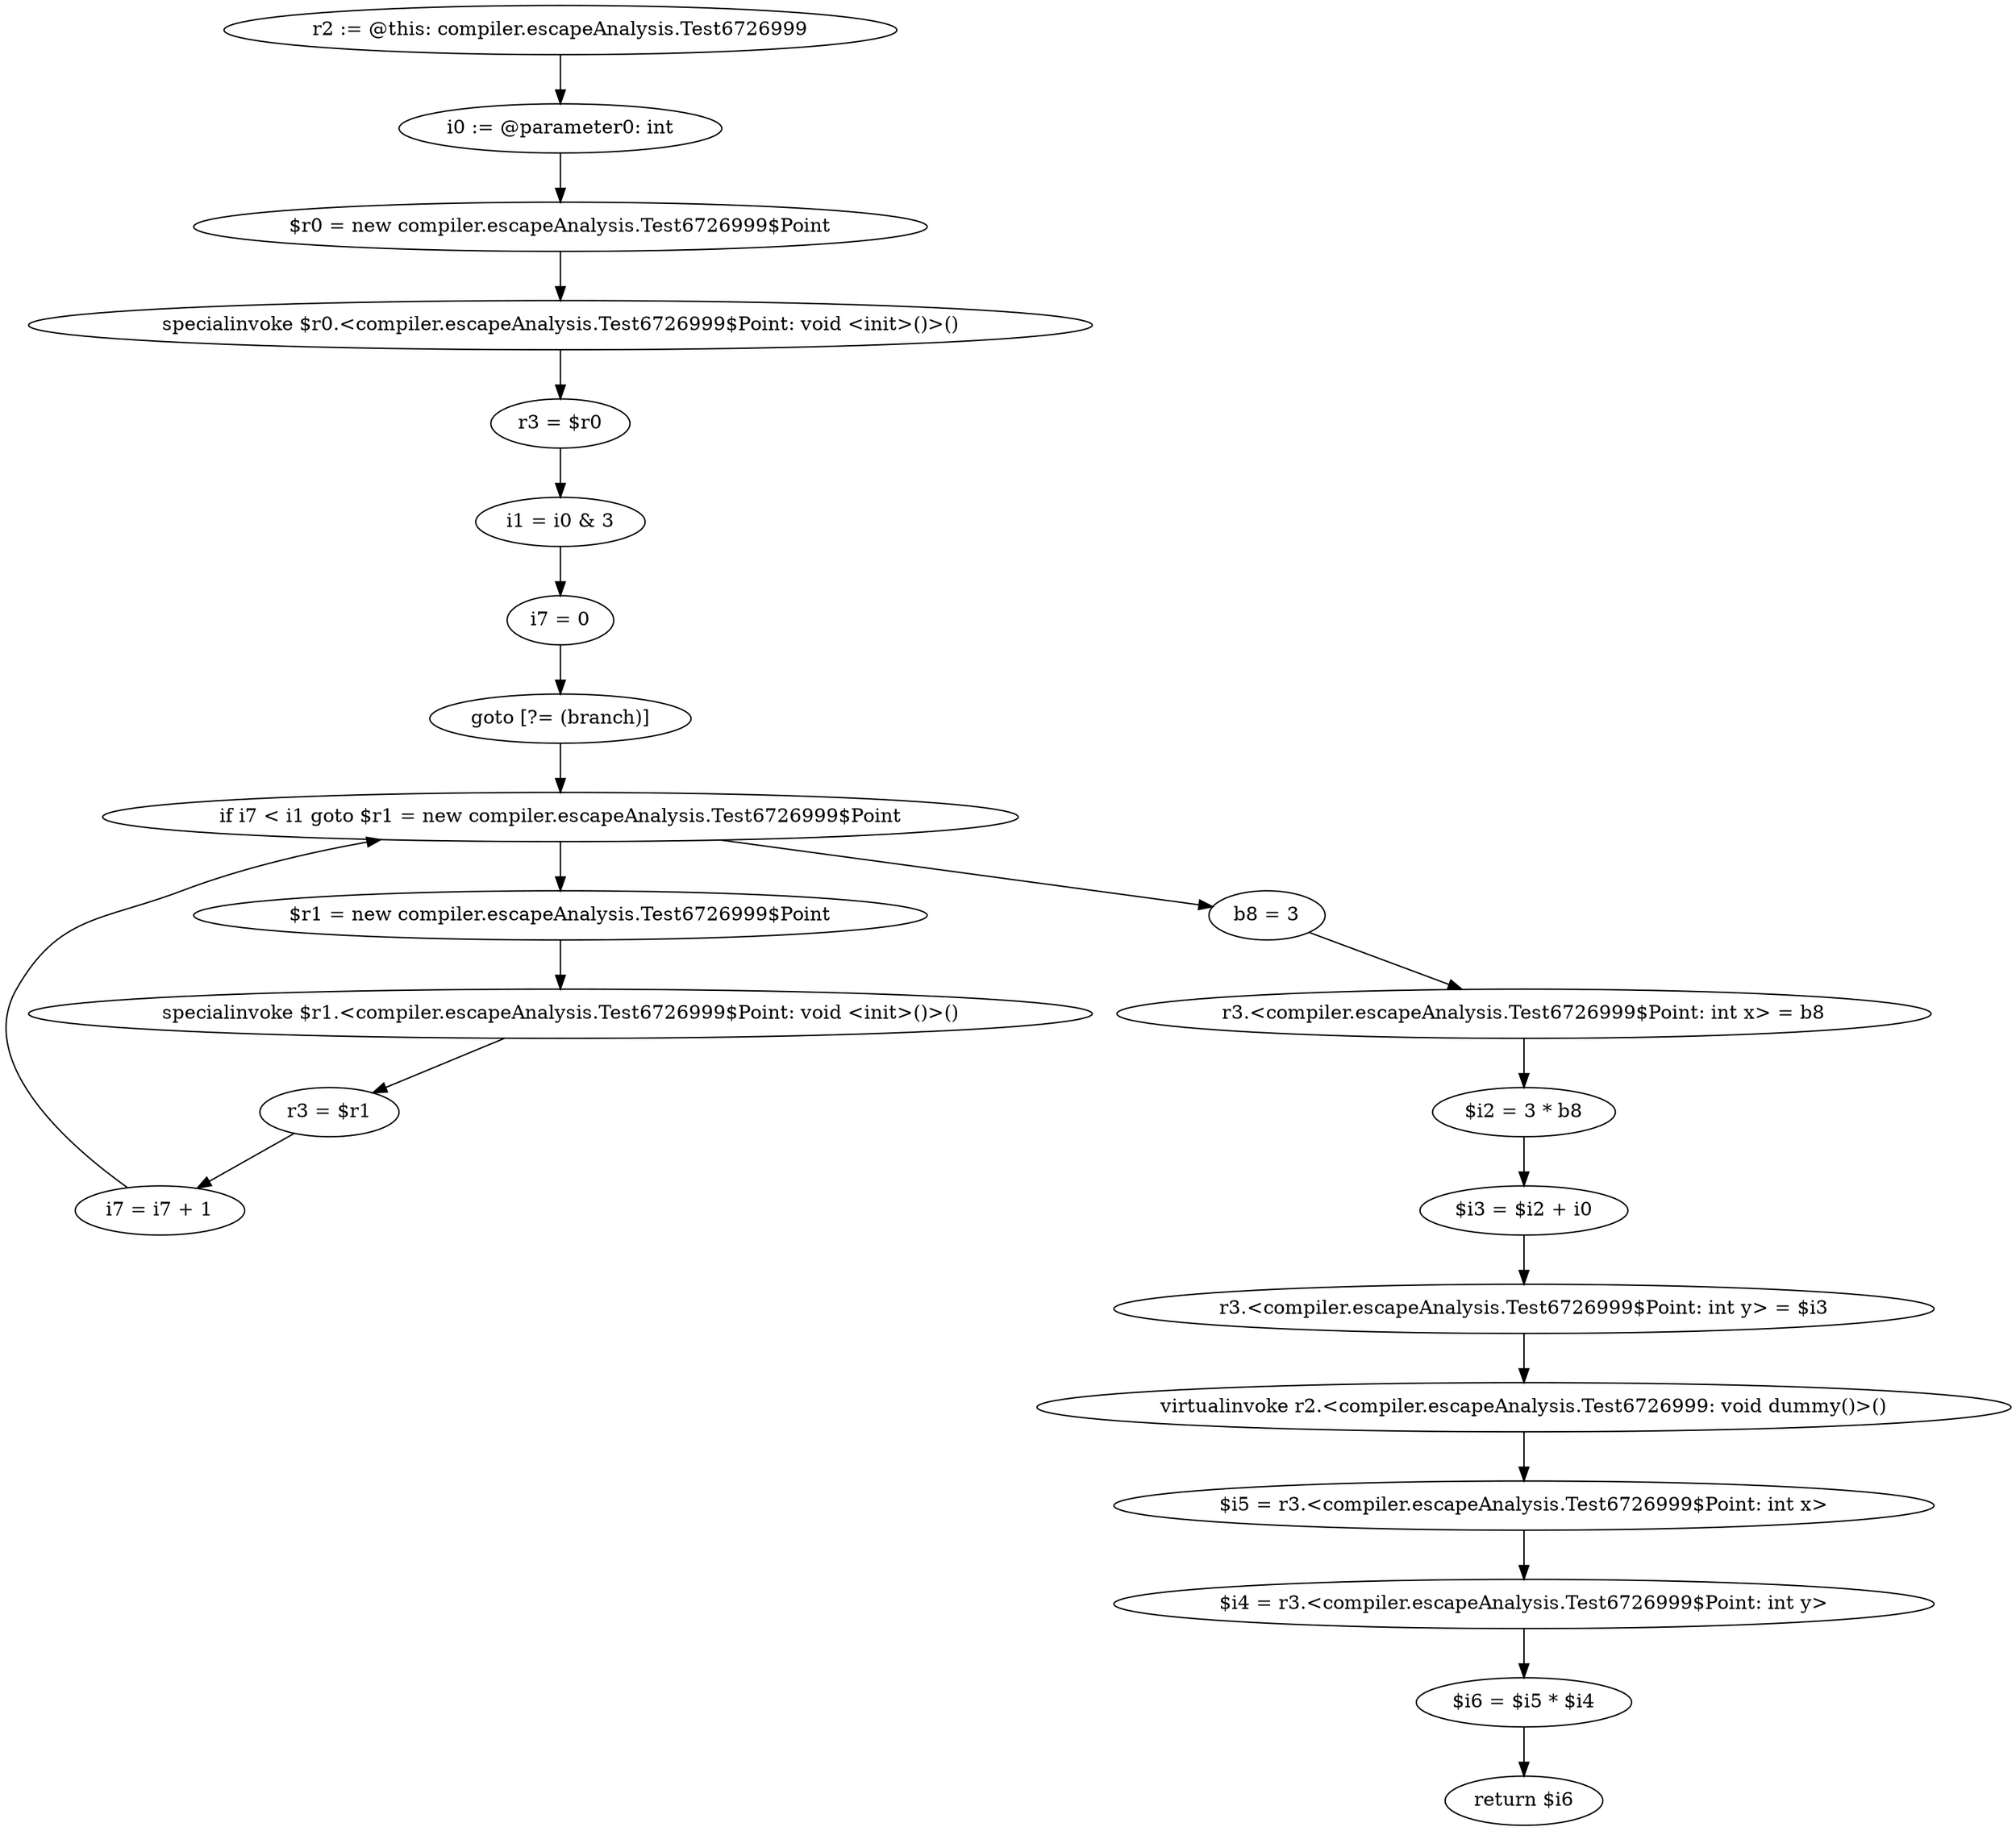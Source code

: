 digraph "unitGraph" {
    "r2 := @this: compiler.escapeAnalysis.Test6726999"
    "i0 := @parameter0: int"
    "$r0 = new compiler.escapeAnalysis.Test6726999$Point"
    "specialinvoke $r0.<compiler.escapeAnalysis.Test6726999$Point: void <init>()>()"
    "r3 = $r0"
    "i1 = i0 & 3"
    "i7 = 0"
    "goto [?= (branch)]"
    "$r1 = new compiler.escapeAnalysis.Test6726999$Point"
    "specialinvoke $r1.<compiler.escapeAnalysis.Test6726999$Point: void <init>()>()"
    "r3 = $r1"
    "i7 = i7 + 1"
    "if i7 < i1 goto $r1 = new compiler.escapeAnalysis.Test6726999$Point"
    "b8 = 3"
    "r3.<compiler.escapeAnalysis.Test6726999$Point: int x> = b8"
    "$i2 = 3 * b8"
    "$i3 = $i2 + i0"
    "r3.<compiler.escapeAnalysis.Test6726999$Point: int y> = $i3"
    "virtualinvoke r2.<compiler.escapeAnalysis.Test6726999: void dummy()>()"
    "$i5 = r3.<compiler.escapeAnalysis.Test6726999$Point: int x>"
    "$i4 = r3.<compiler.escapeAnalysis.Test6726999$Point: int y>"
    "$i6 = $i5 * $i4"
    "return $i6"
    "r2 := @this: compiler.escapeAnalysis.Test6726999"->"i0 := @parameter0: int";
    "i0 := @parameter0: int"->"$r0 = new compiler.escapeAnalysis.Test6726999$Point";
    "$r0 = new compiler.escapeAnalysis.Test6726999$Point"->"specialinvoke $r0.<compiler.escapeAnalysis.Test6726999$Point: void <init>()>()";
    "specialinvoke $r0.<compiler.escapeAnalysis.Test6726999$Point: void <init>()>()"->"r3 = $r0";
    "r3 = $r0"->"i1 = i0 & 3";
    "i1 = i0 & 3"->"i7 = 0";
    "i7 = 0"->"goto [?= (branch)]";
    "goto [?= (branch)]"->"if i7 < i1 goto $r1 = new compiler.escapeAnalysis.Test6726999$Point";
    "$r1 = new compiler.escapeAnalysis.Test6726999$Point"->"specialinvoke $r1.<compiler.escapeAnalysis.Test6726999$Point: void <init>()>()";
    "specialinvoke $r1.<compiler.escapeAnalysis.Test6726999$Point: void <init>()>()"->"r3 = $r1";
    "r3 = $r1"->"i7 = i7 + 1";
    "i7 = i7 + 1"->"if i7 < i1 goto $r1 = new compiler.escapeAnalysis.Test6726999$Point";
    "if i7 < i1 goto $r1 = new compiler.escapeAnalysis.Test6726999$Point"->"b8 = 3";
    "if i7 < i1 goto $r1 = new compiler.escapeAnalysis.Test6726999$Point"->"$r1 = new compiler.escapeAnalysis.Test6726999$Point";
    "b8 = 3"->"r3.<compiler.escapeAnalysis.Test6726999$Point: int x> = b8";
    "r3.<compiler.escapeAnalysis.Test6726999$Point: int x> = b8"->"$i2 = 3 * b8";
    "$i2 = 3 * b8"->"$i3 = $i2 + i0";
    "$i3 = $i2 + i0"->"r3.<compiler.escapeAnalysis.Test6726999$Point: int y> = $i3";
    "r3.<compiler.escapeAnalysis.Test6726999$Point: int y> = $i3"->"virtualinvoke r2.<compiler.escapeAnalysis.Test6726999: void dummy()>()";
    "virtualinvoke r2.<compiler.escapeAnalysis.Test6726999: void dummy()>()"->"$i5 = r3.<compiler.escapeAnalysis.Test6726999$Point: int x>";
    "$i5 = r3.<compiler.escapeAnalysis.Test6726999$Point: int x>"->"$i4 = r3.<compiler.escapeAnalysis.Test6726999$Point: int y>";
    "$i4 = r3.<compiler.escapeAnalysis.Test6726999$Point: int y>"->"$i6 = $i5 * $i4";
    "$i6 = $i5 * $i4"->"return $i6";
}
